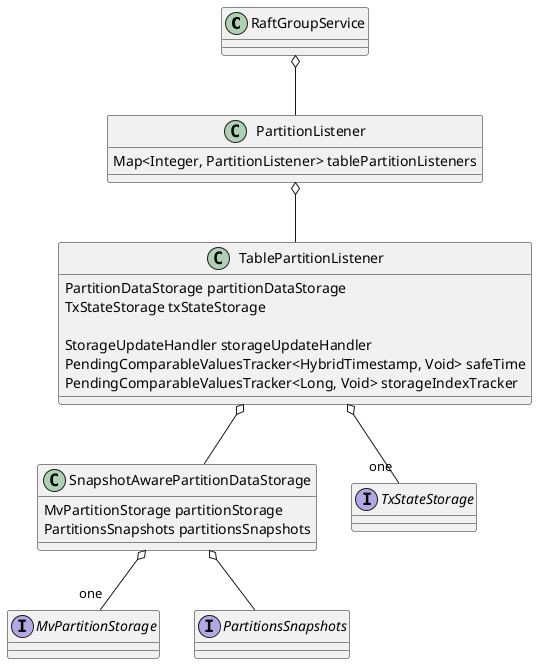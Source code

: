 @startuml
'https://plantuml.com/class-diagram

class RaftGroupService

class PartitionListener {
  Map<Integer, PartitionListener> tablePartitionListeners
}

class TablePartitionListener {
  PartitionDataStorage partitionDataStorage
  TxStateStorage txStateStorage

  StorageUpdateHandler storageUpdateHandler
  PendingComparableValuesTracker<HybridTimestamp, Void> safeTime
  PendingComparableValuesTracker<Long, Void> storageIndexTracker
}
class SnapshotAwarePartitionDataStorage {
  MvPartitionStorage partitionStorage
  PartitionsSnapshots partitionsSnapshots
}
interface MvPartitionStorage
interface PartitionsSnapshots
interface TxStateStorage

RaftGroupService o-- PartitionListener
PartitionListener o-- TablePartitionListener
TablePartitionListener o-- SnapshotAwarePartitionDataStorage
TablePartitionListener o-- "one" TxStateStorage

SnapshotAwarePartitionDataStorage o-- "one" MvPartitionStorage
SnapshotAwarePartitionDataStorage o-- PartitionsSnapshots
@enduml

